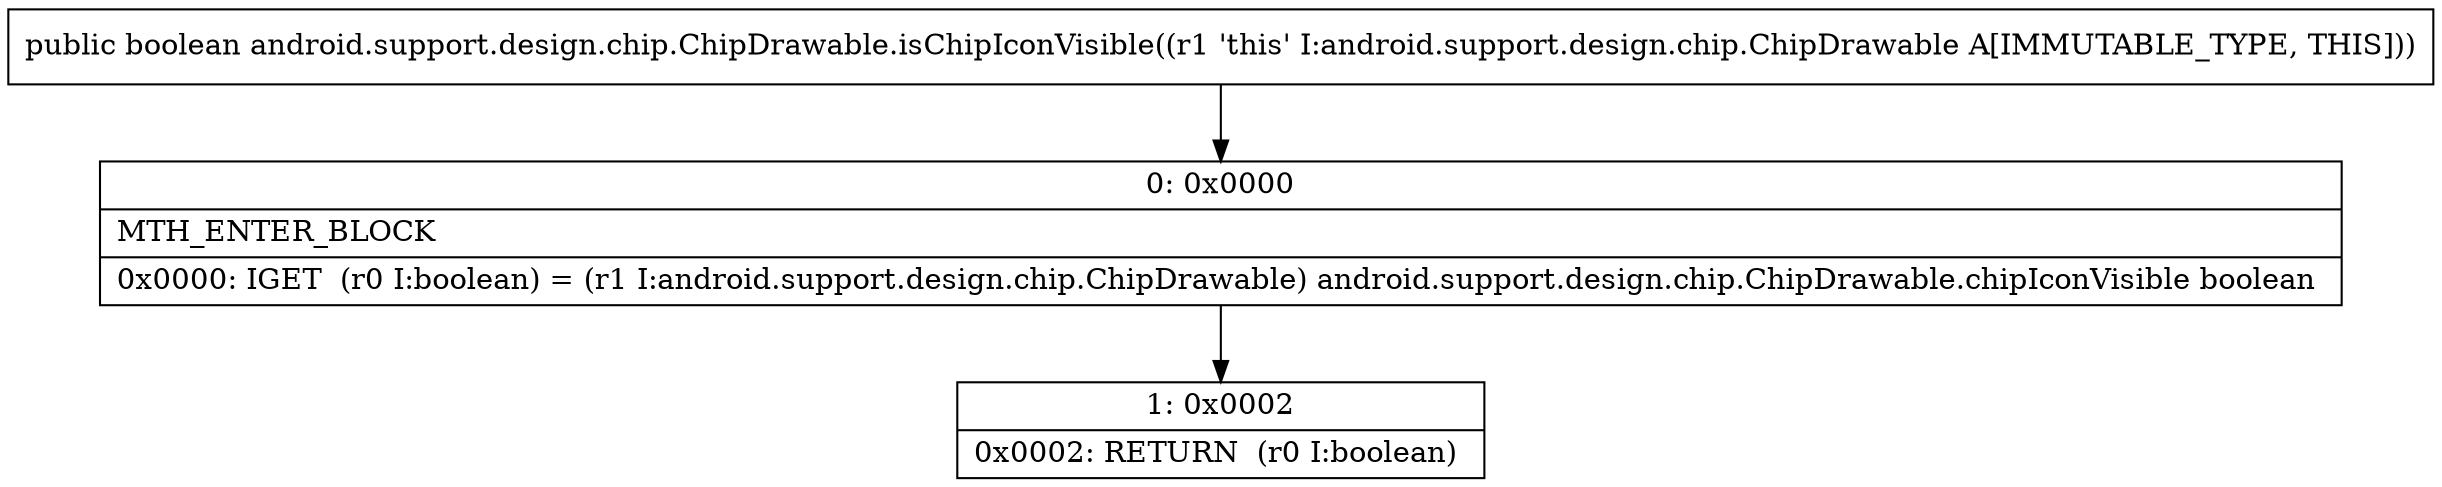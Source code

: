 digraph "CFG forandroid.support.design.chip.ChipDrawable.isChipIconVisible()Z" {
Node_0 [shape=record,label="{0\:\ 0x0000|MTH_ENTER_BLOCK\l|0x0000: IGET  (r0 I:boolean) = (r1 I:android.support.design.chip.ChipDrawable) android.support.design.chip.ChipDrawable.chipIconVisible boolean \l}"];
Node_1 [shape=record,label="{1\:\ 0x0002|0x0002: RETURN  (r0 I:boolean) \l}"];
MethodNode[shape=record,label="{public boolean android.support.design.chip.ChipDrawable.isChipIconVisible((r1 'this' I:android.support.design.chip.ChipDrawable A[IMMUTABLE_TYPE, THIS])) }"];
MethodNode -> Node_0;
Node_0 -> Node_1;
}

